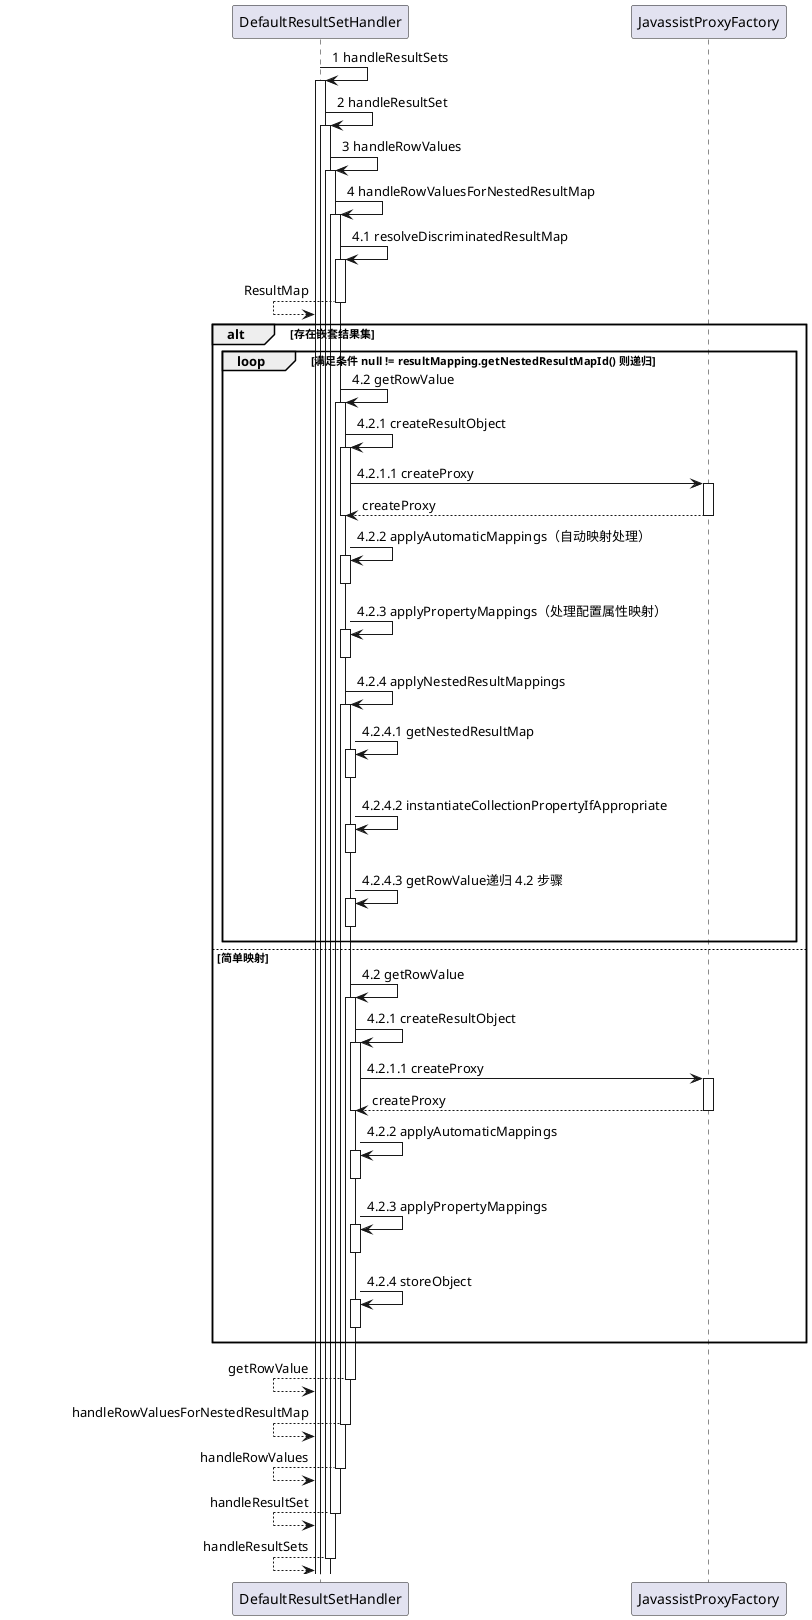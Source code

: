@startuml

DefaultResultSetHandler -> DefaultResultSetHandler: 1 handleResultSets
activate DefaultResultSetHandler

DefaultResultSetHandler -> DefaultResultSetHandler: 2 handleResultSet
activate DefaultResultSetHandler

DefaultResultSetHandler -> DefaultResultSetHandler: 3 handleRowValues
activate DefaultResultSetHandler

DefaultResultSetHandler -> DefaultResultSetHandler: 4 handleRowValuesForNestedResultMap
activate DefaultResultSetHandler

DefaultResultSetHandler -> DefaultResultSetHandler: 4.1 resolveDiscriminatedResultMap
activate DefaultResultSetHandler
DefaultResultSetHandler <-- DefaultResultSetHandler: ResultMap
deactivate DefaultResultSetHandler
alt 存在嵌套结果集
    loop 满足条件 null != resultMapping.getNestedResultMapId() 则递归
        DefaultResultSetHandler -> DefaultResultSetHandler: 4.2 getRowValue
        activate DefaultResultSetHandler

        DefaultResultSetHandler -> DefaultResultSetHandler: 4.2.1 createResultObject
        activate DefaultResultSetHandler

        DefaultResultSetHandler -> JavassistProxyFactory: 4.2.1.1 createProxy
        activate JavassistProxyFactory
        DefaultResultSetHandler <-- JavassistProxyFactory: createProxy
        deactivate JavassistProxyFactory
        deactivate DefaultResultSetHandler

        DefaultResultSetHandler -> DefaultResultSetHandler: 4.2.2 applyAutomaticMappings（自动映射处理）
        activate DefaultResultSetHandler
        deactivate DefaultResultSetHandler

        DefaultResultSetHandler -> DefaultResultSetHandler: 4.2.3 applyPropertyMappings（处理配置属性映射）
        activate DefaultResultSetHandler
        deactivate DefaultResultSetHandler

        DefaultResultSetHandler -> DefaultResultSetHandler: 4.2.4 applyNestedResultMappings
        activate DefaultResultSetHandler

        DefaultResultSetHandler -> DefaultResultSetHandler: 4.2.4.1 getNestedResultMap
        activate DefaultResultSetHandler
        deactivate DefaultResultSetHandler

        DefaultResultSetHandler -> DefaultResultSetHandler: 4.2.4.2 instantiateCollectionPropertyIfAppropriate
        activate DefaultResultSetHandler
        deactivate DefaultResultSetHandler

        DefaultResultSetHandler -> DefaultResultSetHandler: 4.2.4.3 getRowValue递归 4.2 步骤
        activate DefaultResultSetHandler
        deactivate DefaultResultSetHandler
    end
    else 简单映射

        DefaultResultSetHandler -> DefaultResultSetHandler: 4.2 getRowValue
        activate DefaultResultSetHandler

        DefaultResultSetHandler -> DefaultResultSetHandler: 4.2.1 createResultObject
        activate DefaultResultSetHandler

        DefaultResultSetHandler -> JavassistProxyFactory: 4.2.1.1 createProxy
        activate JavassistProxyFactory
        DefaultResultSetHandler <-- JavassistProxyFactory: createProxy
        deactivate JavassistProxyFactory
        deactivate DefaultResultSetHandler

        DefaultResultSetHandler -> DefaultResultSetHandler: 4.2.2 applyAutomaticMappings
        activate DefaultResultSetHandler
        deactivate DefaultResultSetHandler

        DefaultResultSetHandler -> DefaultResultSetHandler: 4.2.3 applyPropertyMappings
        activate DefaultResultSetHandler
        deactivate DefaultResultSetHandler

        DefaultResultSetHandler -> DefaultResultSetHandler: 4.2.4 storeObject
        activate DefaultResultSetHandler
        deactivate DefaultResultSetHandler
end
DefaultResultSetHandler <-- DefaultResultSetHandler: getRowValue
deactivate DefaultResultSetHandler

DefaultResultSetHandler <-- DefaultResultSetHandler: handleRowValuesForNestedResultMap
deactivate DefaultResultSetHandler

DefaultResultSetHandler <-- DefaultResultSetHandler: handleRowValues
deactivate DefaultResultSetHandler

DefaultResultSetHandler <-- DefaultResultSetHandler: handleResultSet
deactivate DefaultResultSetHandler
DefaultResultSetHandler <-- DefaultResultSetHandler: handleResultSets
deactivate DefaultResultSetHandler
@enduml